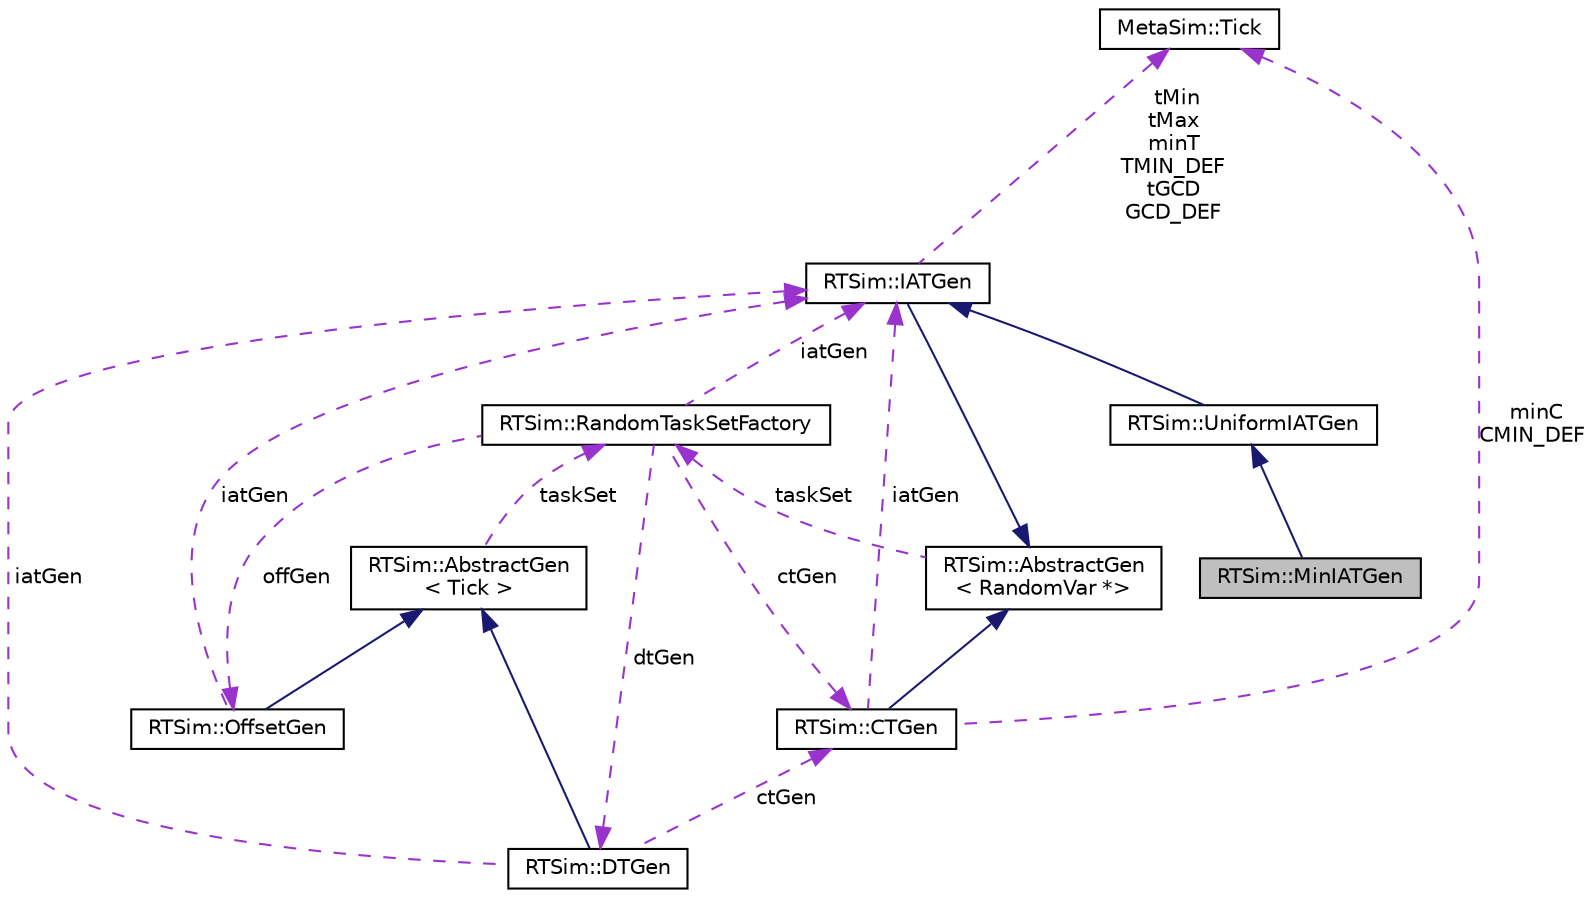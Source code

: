 digraph "RTSim::MinIATGen"
{
  edge [fontname="Helvetica",fontsize="10",labelfontname="Helvetica",labelfontsize="10"];
  node [fontname="Helvetica",fontsize="10",shape=record];
  Node4 [label="RTSim::MinIATGen",height=0.2,width=0.4,color="black", fillcolor="grey75", style="filled", fontcolor="black"];
  Node5 -> Node4 [dir="back",color="midnightblue",fontsize="10",style="solid",fontname="Helvetica"];
  Node5 [label="RTSim::UniformIATGen",height=0.2,width=0.4,color="black", fillcolor="white", style="filled",URL="$classRTSim_1_1UniformIATGen.html"];
  Node6 -> Node5 [dir="back",color="midnightblue",fontsize="10",style="solid",fontname="Helvetica"];
  Node6 [label="RTSim::IATGen",height=0.2,width=0.4,color="black", fillcolor="white", style="filled",URL="$classRTSim_1_1IATGen.html"];
  Node7 -> Node6 [dir="back",color="midnightblue",fontsize="10",style="solid",fontname="Helvetica"];
  Node7 [label="RTSim::AbstractGen\l\< RandomVar *\>",height=0.2,width=0.4,color="black", fillcolor="white", style="filled",URL="$classRTSim_1_1AbstractGen.html"];
  Node8 -> Node7 [dir="back",color="darkorchid3",fontsize="10",style="dashed",label=" taskSet" ,fontname="Helvetica"];
  Node8 [label="RTSim::RandomTaskSetFactory",height=0.2,width=0.4,color="black", fillcolor="white", style="filled",URL="$classRTSim_1_1RandomTaskSetFactory.html"];
  Node9 -> Node8 [dir="back",color="darkorchid3",fontsize="10",style="dashed",label=" offGen" ,fontname="Helvetica"];
  Node9 [label="RTSim::OffsetGen",height=0.2,width=0.4,color="black", fillcolor="white", style="filled",URL="$classRTSim_1_1OffsetGen.html"];
  Node10 -> Node9 [dir="back",color="midnightblue",fontsize="10",style="solid",fontname="Helvetica"];
  Node10 [label="RTSim::AbstractGen\l\< Tick \>",height=0.2,width=0.4,color="black", fillcolor="white", style="filled",URL="$classRTSim_1_1AbstractGen.html"];
  Node8 -> Node10 [dir="back",color="darkorchid3",fontsize="10",style="dashed",label=" taskSet" ,fontname="Helvetica"];
  Node6 -> Node9 [dir="back",color="darkorchid3",fontsize="10",style="dashed",label=" iatGen" ,fontname="Helvetica"];
  Node11 -> Node8 [dir="back",color="darkorchid3",fontsize="10",style="dashed",label=" dtGen" ,fontname="Helvetica"];
  Node11 [label="RTSim::DTGen",height=0.2,width=0.4,color="black", fillcolor="white", style="filled",URL="$classRTSim_1_1DTGen.html"];
  Node10 -> Node11 [dir="back",color="midnightblue",fontsize="10",style="solid",fontname="Helvetica"];
  Node12 -> Node11 [dir="back",color="darkorchid3",fontsize="10",style="dashed",label=" ctGen" ,fontname="Helvetica"];
  Node12 [label="RTSim::CTGen",height=0.2,width=0.4,color="black", fillcolor="white", style="filled",URL="$classRTSim_1_1CTGen.html"];
  Node7 -> Node12 [dir="back",color="midnightblue",fontsize="10",style="solid",fontname="Helvetica"];
  Node13 -> Node12 [dir="back",color="darkorchid3",fontsize="10",style="dashed",label=" minC\nCMIN_DEF" ,fontname="Helvetica"];
  Node13 [label="MetaSim::Tick",height=0.2,width=0.4,color="black", fillcolor="white", style="filled",URL="$classMetaSim_1_1Tick.html"];
  Node6 -> Node12 [dir="back",color="darkorchid3",fontsize="10",style="dashed",label=" iatGen" ,fontname="Helvetica"];
  Node6 -> Node11 [dir="back",color="darkorchid3",fontsize="10",style="dashed",label=" iatGen" ,fontname="Helvetica"];
  Node12 -> Node8 [dir="back",color="darkorchid3",fontsize="10",style="dashed",label=" ctGen" ,fontname="Helvetica"];
  Node6 -> Node8 [dir="back",color="darkorchid3",fontsize="10",style="dashed",label=" iatGen" ,fontname="Helvetica"];
  Node13 -> Node6 [dir="back",color="darkorchid3",fontsize="10",style="dashed",label=" tMin\ntMax\nminT\nTMIN_DEF\ntGCD\nGCD_DEF" ,fontname="Helvetica"];
}
